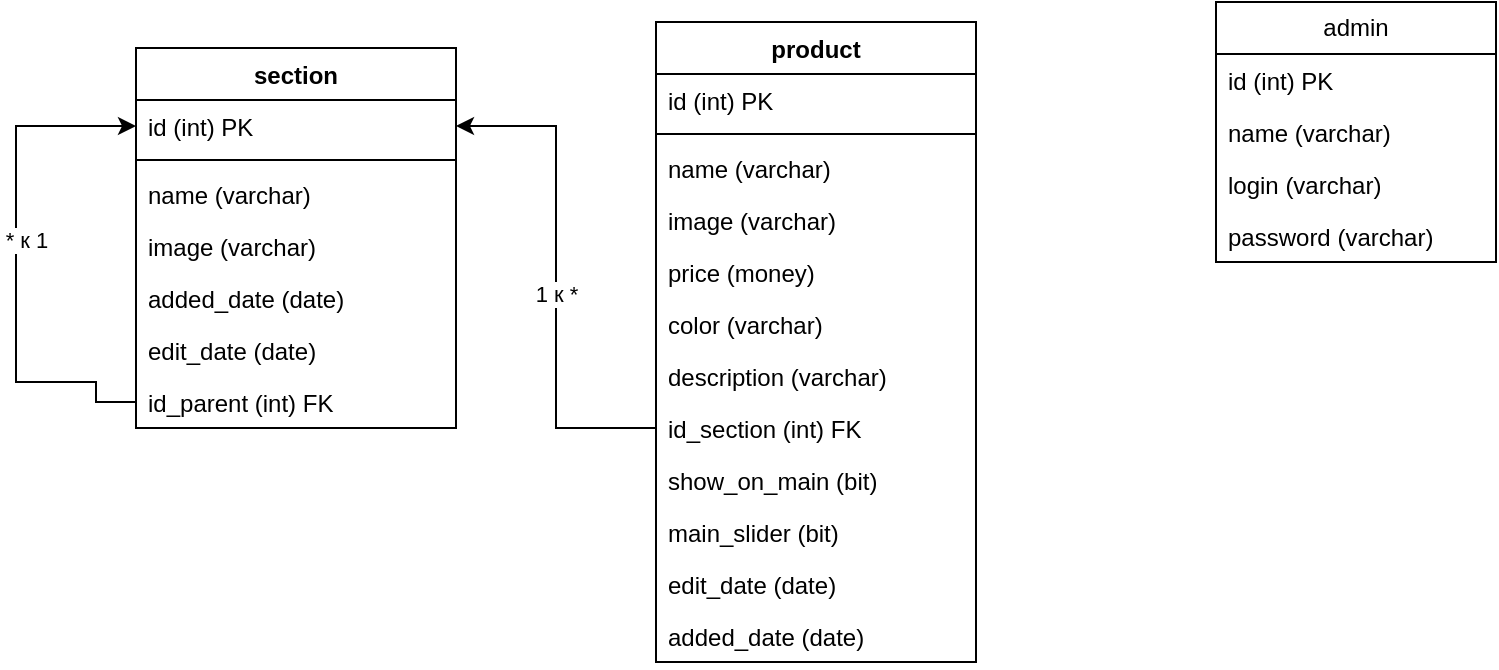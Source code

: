 <mxfile version="26.0.11">
  <diagram name="Страница — 1" id="6ZqXG4l4orX6G2n1rV3q">
    <mxGraphModel dx="1434" dy="738" grid="1" gridSize="10" guides="1" tooltips="1" connect="1" arrows="1" fold="1" page="1" pageScale="1" pageWidth="827" pageHeight="1169" math="0" shadow="0">
      <root>
        <mxCell id="0" />
        <mxCell id="1" parent="0" />
        <mxCell id="Nks3jsVX9I4jnFtXT-bV-1" value="section" style="swimlane;fontStyle=1;align=center;verticalAlign=top;childLayout=stackLayout;horizontal=1;startSize=26;horizontalStack=0;resizeParent=1;resizeParentMax=0;resizeLast=0;collapsible=1;marginBottom=0;whiteSpace=wrap;html=1;" vertex="1" parent="1">
          <mxGeometry x="120" y="143" width="160" height="190" as="geometry" />
        </mxCell>
        <mxCell id="Nks3jsVX9I4jnFtXT-bV-2" value="id (int) PK" style="text;strokeColor=none;fillColor=none;align=left;verticalAlign=top;spacingLeft=4;spacingRight=4;overflow=hidden;rotatable=0;points=[[0,0.5],[1,0.5]];portConstraint=eastwest;whiteSpace=wrap;html=1;" vertex="1" parent="Nks3jsVX9I4jnFtXT-bV-1">
          <mxGeometry y="26" width="160" height="26" as="geometry" />
        </mxCell>
        <mxCell id="Nks3jsVX9I4jnFtXT-bV-3" value="" style="line;strokeWidth=1;fillColor=none;align=left;verticalAlign=middle;spacingTop=-1;spacingLeft=3;spacingRight=3;rotatable=0;labelPosition=right;points=[];portConstraint=eastwest;strokeColor=inherit;" vertex="1" parent="Nks3jsVX9I4jnFtXT-bV-1">
          <mxGeometry y="52" width="160" height="8" as="geometry" />
        </mxCell>
        <mxCell id="Nks3jsVX9I4jnFtXT-bV-4" value="name (varchar)" style="text;strokeColor=none;fillColor=none;align=left;verticalAlign=top;spacingLeft=4;spacingRight=4;overflow=hidden;rotatable=0;points=[[0,0.5],[1,0.5]];portConstraint=eastwest;whiteSpace=wrap;html=1;" vertex="1" parent="Nks3jsVX9I4jnFtXT-bV-1">
          <mxGeometry y="60" width="160" height="26" as="geometry" />
        </mxCell>
        <mxCell id="Nks3jsVX9I4jnFtXT-bV-14" value="image (varchar)" style="text;strokeColor=none;fillColor=none;align=left;verticalAlign=top;spacingLeft=4;spacingRight=4;overflow=hidden;rotatable=0;points=[[0,0.5],[1,0.5]];portConstraint=eastwest;whiteSpace=wrap;html=1;" vertex="1" parent="Nks3jsVX9I4jnFtXT-bV-1">
          <mxGeometry y="86" width="160" height="26" as="geometry" />
        </mxCell>
        <mxCell id="Nks3jsVX9I4jnFtXT-bV-13" value="added_date (date)" style="text;strokeColor=none;fillColor=none;align=left;verticalAlign=top;spacingLeft=4;spacingRight=4;overflow=hidden;rotatable=0;points=[[0,0.5],[1,0.5]];portConstraint=eastwest;whiteSpace=wrap;html=1;" vertex="1" parent="Nks3jsVX9I4jnFtXT-bV-1">
          <mxGeometry y="112" width="160" height="26" as="geometry" />
        </mxCell>
        <mxCell id="Nks3jsVX9I4jnFtXT-bV-15" value="edit_date (date)" style="text;strokeColor=none;fillColor=none;align=left;verticalAlign=top;spacingLeft=4;spacingRight=4;overflow=hidden;rotatable=0;points=[[0,0.5],[1,0.5]];portConstraint=eastwest;whiteSpace=wrap;html=1;" vertex="1" parent="Nks3jsVX9I4jnFtXT-bV-1">
          <mxGeometry y="138" width="160" height="26" as="geometry" />
        </mxCell>
        <mxCell id="Nks3jsVX9I4jnFtXT-bV-16" value="id_parent (int) FK" style="text;strokeColor=none;fillColor=none;align=left;verticalAlign=top;spacingLeft=4;spacingRight=4;overflow=hidden;rotatable=0;points=[[0,0.5],[1,0.5]];portConstraint=eastwest;whiteSpace=wrap;html=1;" vertex="1" parent="Nks3jsVX9I4jnFtXT-bV-1">
          <mxGeometry y="164" width="160" height="26" as="geometry" />
        </mxCell>
        <mxCell id="Nks3jsVX9I4jnFtXT-bV-27" style="edgeStyle=orthogonalEdgeStyle;rounded=0;orthogonalLoop=1;jettySize=auto;html=1;entryX=0;entryY=0.5;entryDx=0;entryDy=0;" edge="1" parent="Nks3jsVX9I4jnFtXT-bV-1" source="Nks3jsVX9I4jnFtXT-bV-16" target="Nks3jsVX9I4jnFtXT-bV-2">
          <mxGeometry relative="1" as="geometry">
            <mxPoint x="-60" y="47" as="targetPoint" />
            <Array as="points">
              <mxPoint x="-20" y="177" />
              <mxPoint x="-20" y="167" />
              <mxPoint x="-60" y="167" />
              <mxPoint x="-60" y="39" />
            </Array>
          </mxGeometry>
        </mxCell>
        <mxCell id="Nks3jsVX9I4jnFtXT-bV-28" value="* к 1" style="edgeLabel;html=1;align=center;verticalAlign=middle;resizable=0;points=[];" vertex="1" connectable="0" parent="Nks3jsVX9I4jnFtXT-bV-27">
          <mxGeometry x="0.094" y="-5" relative="1" as="geometry">
            <mxPoint as="offset" />
          </mxGeometry>
        </mxCell>
        <mxCell id="Nks3jsVX9I4jnFtXT-bV-5" value="product" style="swimlane;fontStyle=1;align=center;verticalAlign=top;childLayout=stackLayout;horizontal=1;startSize=26;horizontalStack=0;resizeParent=1;resizeParentMax=0;resizeLast=0;collapsible=1;marginBottom=0;whiteSpace=wrap;html=1;" vertex="1" parent="1">
          <mxGeometry x="380" y="130" width="160" height="320" as="geometry" />
        </mxCell>
        <mxCell id="Nks3jsVX9I4jnFtXT-bV-6" value="id (int) PK" style="text;strokeColor=none;fillColor=none;align=left;verticalAlign=top;spacingLeft=4;spacingRight=4;overflow=hidden;rotatable=0;points=[[0,0.5],[1,0.5]];portConstraint=eastwest;whiteSpace=wrap;html=1;" vertex="1" parent="Nks3jsVX9I4jnFtXT-bV-5">
          <mxGeometry y="26" width="160" height="26" as="geometry" />
        </mxCell>
        <mxCell id="Nks3jsVX9I4jnFtXT-bV-7" value="" style="line;strokeWidth=1;fillColor=none;align=left;verticalAlign=middle;spacingTop=-1;spacingLeft=3;spacingRight=3;rotatable=0;labelPosition=right;points=[];portConstraint=eastwest;strokeColor=inherit;" vertex="1" parent="Nks3jsVX9I4jnFtXT-bV-5">
          <mxGeometry y="52" width="160" height="8" as="geometry" />
        </mxCell>
        <mxCell id="Nks3jsVX9I4jnFtXT-bV-8" value="name (varchar)" style="text;strokeColor=none;fillColor=none;align=left;verticalAlign=top;spacingLeft=4;spacingRight=4;overflow=hidden;rotatable=0;points=[[0,0.5],[1,0.5]];portConstraint=eastwest;whiteSpace=wrap;html=1;" vertex="1" parent="Nks3jsVX9I4jnFtXT-bV-5">
          <mxGeometry y="60" width="160" height="26" as="geometry" />
        </mxCell>
        <mxCell id="Nks3jsVX9I4jnFtXT-bV-17" value="image (varchar)" style="text;strokeColor=none;fillColor=none;align=left;verticalAlign=top;spacingLeft=4;spacingRight=4;overflow=hidden;rotatable=0;points=[[0,0.5],[1,0.5]];portConstraint=eastwest;whiteSpace=wrap;html=1;" vertex="1" parent="Nks3jsVX9I4jnFtXT-bV-5">
          <mxGeometry y="86" width="160" height="26" as="geometry" />
        </mxCell>
        <mxCell id="Nks3jsVX9I4jnFtXT-bV-23" value="price (mon&lt;span style=&quot;color: rgba(0, 0, 0, 0); font-family: monospace; font-size: 0px; text-wrap-mode: nowrap;&quot;&gt;%3CmxGraphModel%3E%3Croot%3E%3CmxCell%20id%3D%220%22%2F%3E%3CmxCell%20id%3D%221%22%20parent%3D%220%22%2F%3E%3CmxCell%20id%3D%222%22%20value%3D%22image%20(varchar)%22%20style%3D%22text%3BstrokeColor%3Dnone%3BfillColor%3Dnone%3Balign%3Dleft%3BverticalAlign%3Dtop%3BspacingLeft%3D4%3BspacingRight%3D4%3Boverflow%3Dhidden%3Brotatable%3D0%3Bpoints%3D%5B%5B0%2C0.5%5D%2C%5B1%2C0.5%5D%5D%3BportConstraint%3Deastwest%3BwhiteSpace%3Dwrap%3Bhtml%3D1%3B%22%20vertex%3D%221%22%20parent%3D%221%22%3E%3CmxGeometry%20x%3D%22380%22%20y%3D%22216%22%20width%3D%22160%22%20height%3D%2226%22%20as%3D%22geometry%22%2F%3E%3C%2FmxCell%3E%3C%2Froot%3E%3C%2FmxGraphModel%3E&lt;/span&gt;ey)" style="text;strokeColor=none;fillColor=none;align=left;verticalAlign=top;spacingLeft=4;spacingRight=4;overflow=hidden;rotatable=0;points=[[0,0.5],[1,0.5]];portConstraint=eastwest;whiteSpace=wrap;html=1;" vertex="1" parent="Nks3jsVX9I4jnFtXT-bV-5">
          <mxGeometry y="112" width="160" height="26" as="geometry" />
        </mxCell>
        <mxCell id="Nks3jsVX9I4jnFtXT-bV-24" value="color (varchar)" style="text;strokeColor=none;fillColor=none;align=left;verticalAlign=top;spacingLeft=4;spacingRight=4;overflow=hidden;rotatable=0;points=[[0,0.5],[1,0.5]];portConstraint=eastwest;whiteSpace=wrap;html=1;" vertex="1" parent="Nks3jsVX9I4jnFtXT-bV-5">
          <mxGeometry y="138" width="160" height="26" as="geometry" />
        </mxCell>
        <mxCell id="Nks3jsVX9I4jnFtXT-bV-25" value="description (varchar)" style="text;strokeColor=none;fillColor=none;align=left;verticalAlign=top;spacingLeft=4;spacingRight=4;overflow=hidden;rotatable=0;points=[[0,0.5],[1,0.5]];portConstraint=eastwest;whiteSpace=wrap;html=1;" vertex="1" parent="Nks3jsVX9I4jnFtXT-bV-5">
          <mxGeometry y="164" width="160" height="26" as="geometry" />
        </mxCell>
        <mxCell id="Nks3jsVX9I4jnFtXT-bV-26" value="id_section (int) FK" style="text;strokeColor=none;fillColor=none;align=left;verticalAlign=top;spacingLeft=4;spacingRight=4;overflow=hidden;rotatable=0;points=[[0,0.5],[1,0.5]];portConstraint=eastwest;whiteSpace=wrap;html=1;" vertex="1" parent="Nks3jsVX9I4jnFtXT-bV-5">
          <mxGeometry y="190" width="160" height="26" as="geometry" />
        </mxCell>
        <mxCell id="Nks3jsVX9I4jnFtXT-bV-31" value="show_on_main (bit)" style="text;strokeColor=none;fillColor=none;align=left;verticalAlign=top;spacingLeft=4;spacingRight=4;overflow=hidden;rotatable=0;points=[[0,0.5],[1,0.5]];portConstraint=eastwest;whiteSpace=wrap;html=1;" vertex="1" parent="Nks3jsVX9I4jnFtXT-bV-5">
          <mxGeometry y="216" width="160" height="26" as="geometry" />
        </mxCell>
        <mxCell id="Nks3jsVX9I4jnFtXT-bV-32" value="main_slider (bit)" style="text;strokeColor=none;fillColor=none;align=left;verticalAlign=top;spacingLeft=4;spacingRight=4;overflow=hidden;rotatable=0;points=[[0,0.5],[1,0.5]];portConstraint=eastwest;whiteSpace=wrap;html=1;" vertex="1" parent="Nks3jsVX9I4jnFtXT-bV-5">
          <mxGeometry y="242" width="160" height="26" as="geometry" />
        </mxCell>
        <mxCell id="Nks3jsVX9I4jnFtXT-bV-34" value="edit_date (date)" style="text;strokeColor=none;fillColor=none;align=left;verticalAlign=top;spacingLeft=4;spacingRight=4;overflow=hidden;rotatable=0;points=[[0,0.5],[1,0.5]];portConstraint=eastwest;whiteSpace=wrap;html=1;" vertex="1" parent="Nks3jsVX9I4jnFtXT-bV-5">
          <mxGeometry y="268" width="160" height="26" as="geometry" />
        </mxCell>
        <mxCell id="Nks3jsVX9I4jnFtXT-bV-33" value="added_date (date)" style="text;strokeColor=none;fillColor=none;align=left;verticalAlign=top;spacingLeft=4;spacingRight=4;overflow=hidden;rotatable=0;points=[[0,0.5],[1,0.5]];portConstraint=eastwest;whiteSpace=wrap;html=1;" vertex="1" parent="Nks3jsVX9I4jnFtXT-bV-5">
          <mxGeometry y="294" width="160" height="26" as="geometry" />
        </mxCell>
        <mxCell id="Nks3jsVX9I4jnFtXT-bV-29" style="edgeStyle=orthogonalEdgeStyle;rounded=0;orthogonalLoop=1;jettySize=auto;html=1;" edge="1" parent="1" source="Nks3jsVX9I4jnFtXT-bV-26" target="Nks3jsVX9I4jnFtXT-bV-2">
          <mxGeometry relative="1" as="geometry" />
        </mxCell>
        <mxCell id="Nks3jsVX9I4jnFtXT-bV-30" value="1 к *" style="edgeLabel;html=1;align=center;verticalAlign=middle;resizable=0;points=[];" vertex="1" connectable="0" parent="Nks3jsVX9I4jnFtXT-bV-29">
          <mxGeometry x="-0.068" relative="1" as="geometry">
            <mxPoint as="offset" />
          </mxGeometry>
        </mxCell>
        <mxCell id="Nks3jsVX9I4jnFtXT-bV-35" value="admin" style="swimlane;fontStyle=0;childLayout=stackLayout;horizontal=1;startSize=26;fillColor=none;horizontalStack=0;resizeParent=1;resizeParentMax=0;resizeLast=0;collapsible=1;marginBottom=0;whiteSpace=wrap;html=1;" vertex="1" parent="1">
          <mxGeometry x="660" y="120" width="140" height="130" as="geometry" />
        </mxCell>
        <mxCell id="Nks3jsVX9I4jnFtXT-bV-36" value="id (int) PK" style="text;strokeColor=none;fillColor=none;align=left;verticalAlign=top;spacingLeft=4;spacingRight=4;overflow=hidden;rotatable=0;points=[[0,0.5],[1,0.5]];portConstraint=eastwest;whiteSpace=wrap;html=1;" vertex="1" parent="Nks3jsVX9I4jnFtXT-bV-35">
          <mxGeometry y="26" width="140" height="26" as="geometry" />
        </mxCell>
        <mxCell id="Nks3jsVX9I4jnFtXT-bV-37" value="name (varchar)" style="text;strokeColor=none;fillColor=none;align=left;verticalAlign=top;spacingLeft=4;spacingRight=4;overflow=hidden;rotatable=0;points=[[0,0.5],[1,0.5]];portConstraint=eastwest;whiteSpace=wrap;html=1;" vertex="1" parent="Nks3jsVX9I4jnFtXT-bV-35">
          <mxGeometry y="52" width="140" height="26" as="geometry" />
        </mxCell>
        <mxCell id="Nks3jsVX9I4jnFtXT-bV-38" value="login (varchar)" style="text;strokeColor=none;fillColor=none;align=left;verticalAlign=top;spacingLeft=4;spacingRight=4;overflow=hidden;rotatable=0;points=[[0,0.5],[1,0.5]];portConstraint=eastwest;whiteSpace=wrap;html=1;" vertex="1" parent="Nks3jsVX9I4jnFtXT-bV-35">
          <mxGeometry y="78" width="140" height="26" as="geometry" />
        </mxCell>
        <mxCell id="Nks3jsVX9I4jnFtXT-bV-39" value="password (varchar)" style="text;strokeColor=none;fillColor=none;align=left;verticalAlign=top;spacingLeft=4;spacingRight=4;overflow=hidden;rotatable=0;points=[[0,0.5],[1,0.5]];portConstraint=eastwest;whiteSpace=wrap;html=1;" vertex="1" parent="Nks3jsVX9I4jnFtXT-bV-35">
          <mxGeometry y="104" width="140" height="26" as="geometry" />
        </mxCell>
      </root>
    </mxGraphModel>
  </diagram>
</mxfile>
